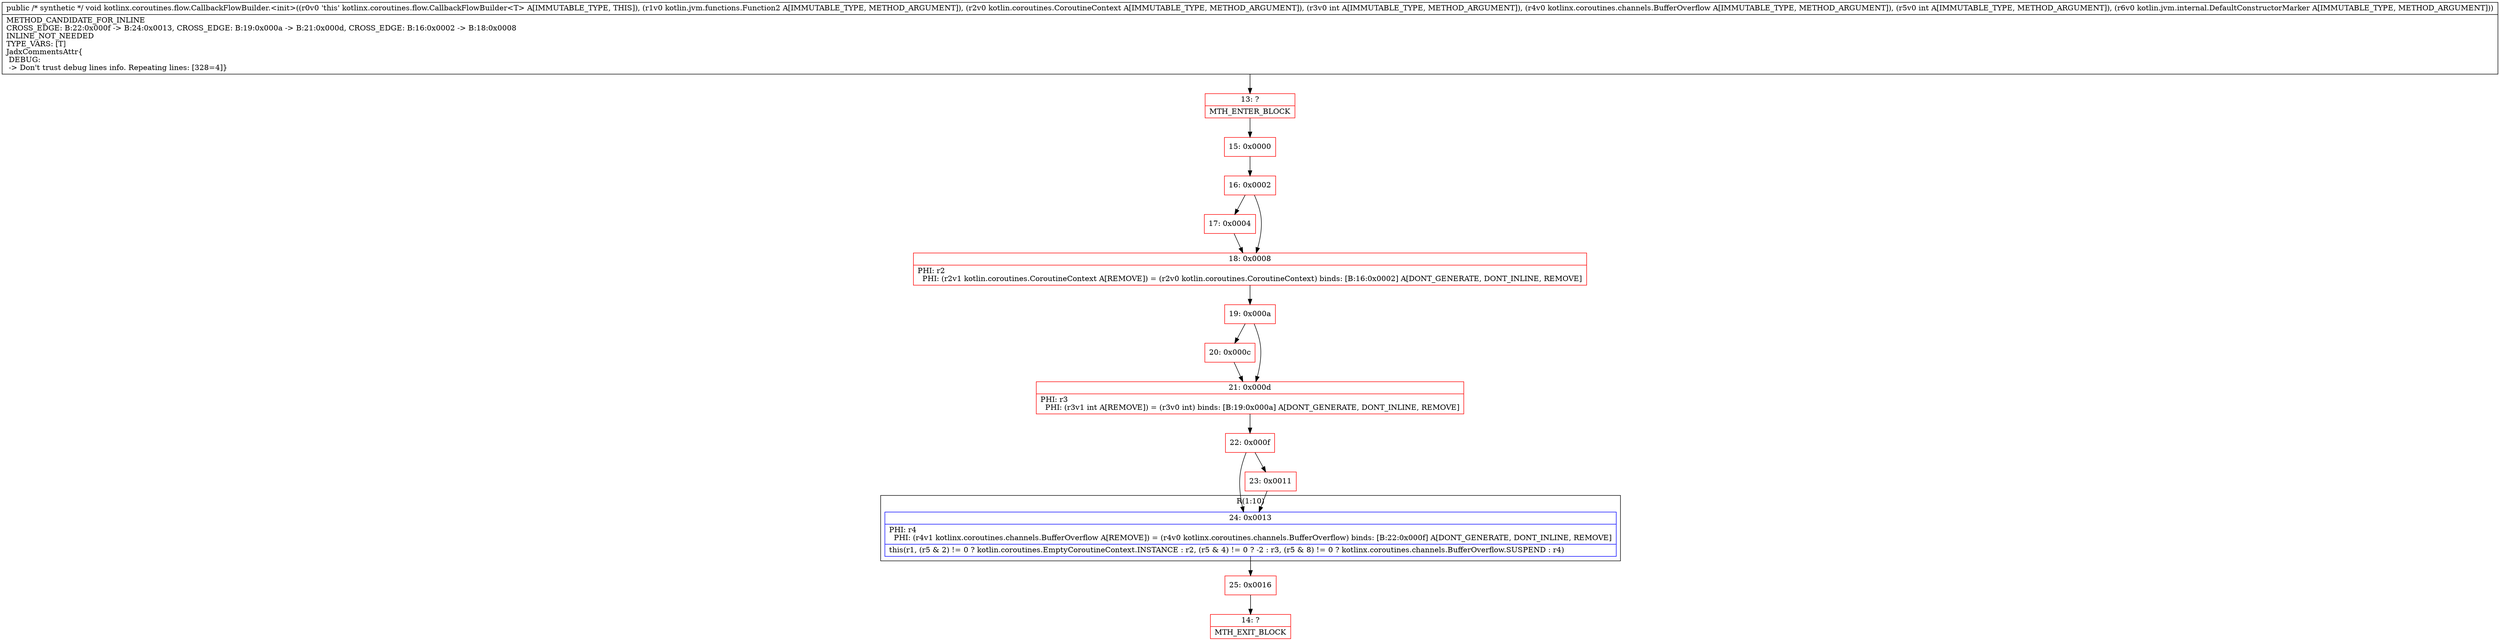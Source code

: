 digraph "CFG forkotlinx.coroutines.flow.CallbackFlowBuilder.\<init\>(Lkotlin\/jvm\/functions\/Function2;Lkotlin\/coroutines\/CoroutineContext;ILkotlinx\/coroutines\/channels\/BufferOverflow;ILkotlin\/jvm\/internal\/DefaultConstructorMarker;)V" {
subgraph cluster_Region_740942888 {
label = "R(1:10)";
node [shape=record,color=blue];
Node_24 [shape=record,label="{24\:\ 0x0013|PHI: r4 \l  PHI: (r4v1 kotlinx.coroutines.channels.BufferOverflow A[REMOVE]) = (r4v0 kotlinx.coroutines.channels.BufferOverflow) binds: [B:22:0x000f] A[DONT_GENERATE, DONT_INLINE, REMOVE]\l|this(r1, (r5 & 2) != 0 ? kotlin.coroutines.EmptyCoroutineContext.INSTANCE : r2, (r5 & 4) != 0 ? \-2 : r3, (r5 & 8) != 0 ? kotlinx.coroutines.channels.BufferOverflow.SUSPEND : r4)\l}"];
}
Node_13 [shape=record,color=red,label="{13\:\ ?|MTH_ENTER_BLOCK\l}"];
Node_15 [shape=record,color=red,label="{15\:\ 0x0000}"];
Node_16 [shape=record,color=red,label="{16\:\ 0x0002}"];
Node_17 [shape=record,color=red,label="{17\:\ 0x0004}"];
Node_18 [shape=record,color=red,label="{18\:\ 0x0008|PHI: r2 \l  PHI: (r2v1 kotlin.coroutines.CoroutineContext A[REMOVE]) = (r2v0 kotlin.coroutines.CoroutineContext) binds: [B:16:0x0002] A[DONT_GENERATE, DONT_INLINE, REMOVE]\l}"];
Node_19 [shape=record,color=red,label="{19\:\ 0x000a}"];
Node_20 [shape=record,color=red,label="{20\:\ 0x000c}"];
Node_21 [shape=record,color=red,label="{21\:\ 0x000d|PHI: r3 \l  PHI: (r3v1 int A[REMOVE]) = (r3v0 int) binds: [B:19:0x000a] A[DONT_GENERATE, DONT_INLINE, REMOVE]\l}"];
Node_22 [shape=record,color=red,label="{22\:\ 0x000f}"];
Node_23 [shape=record,color=red,label="{23\:\ 0x0011}"];
Node_25 [shape=record,color=red,label="{25\:\ 0x0016}"];
Node_14 [shape=record,color=red,label="{14\:\ ?|MTH_EXIT_BLOCK\l}"];
MethodNode[shape=record,label="{public \/* synthetic *\/ void kotlinx.coroutines.flow.CallbackFlowBuilder.\<init\>((r0v0 'this' kotlinx.coroutines.flow.CallbackFlowBuilder\<T\> A[IMMUTABLE_TYPE, THIS]), (r1v0 kotlin.jvm.functions.Function2 A[IMMUTABLE_TYPE, METHOD_ARGUMENT]), (r2v0 kotlin.coroutines.CoroutineContext A[IMMUTABLE_TYPE, METHOD_ARGUMENT]), (r3v0 int A[IMMUTABLE_TYPE, METHOD_ARGUMENT]), (r4v0 kotlinx.coroutines.channels.BufferOverflow A[IMMUTABLE_TYPE, METHOD_ARGUMENT]), (r5v0 int A[IMMUTABLE_TYPE, METHOD_ARGUMENT]), (r6v0 kotlin.jvm.internal.DefaultConstructorMarker A[IMMUTABLE_TYPE, METHOD_ARGUMENT]))  | METHOD_CANDIDATE_FOR_INLINE\lCROSS_EDGE: B:22:0x000f \-\> B:24:0x0013, CROSS_EDGE: B:19:0x000a \-\> B:21:0x000d, CROSS_EDGE: B:16:0x0002 \-\> B:18:0x0008\lINLINE_NOT_NEEDED\lTYPE_VARS: [T]\lJadxCommentsAttr\{\l DEBUG: \l \-\> Don't trust debug lines info. Repeating lines: [328=4]\}\l}"];
MethodNode -> Node_13;Node_24 -> Node_25;
Node_13 -> Node_15;
Node_15 -> Node_16;
Node_16 -> Node_17;
Node_16 -> Node_18;
Node_17 -> Node_18;
Node_18 -> Node_19;
Node_19 -> Node_20;
Node_19 -> Node_21;
Node_20 -> Node_21;
Node_21 -> Node_22;
Node_22 -> Node_23;
Node_22 -> Node_24;
Node_23 -> Node_24;
Node_25 -> Node_14;
}

